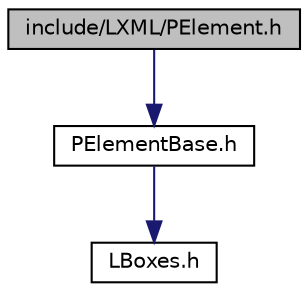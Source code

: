 digraph G
{
  edge [fontname="Helvetica",fontsize="10",labelfontname="Helvetica",labelfontsize="10"];
  node [fontname="Helvetica",fontsize="10",shape=record];
  Node1 [label="include/LXML/PElement.h",height=0.2,width=0.4,color="black", fillcolor="grey75", style="filled" fontcolor="black"];
  Node1 -> Node2 [color="midnightblue",fontsize="10",style="solid",fontname="Helvetica"];
  Node2 [label="PElementBase.h",height=0.2,width=0.4,color="black", fillcolor="white", style="filled",URL="$_p_element_base_8h.html"];
  Node2 -> Node3 [color="midnightblue",fontsize="10",style="solid",fontname="Helvetica"];
  Node3 [label="LBoxes.h",height=0.2,width=0.4,color="black", fillcolor="white", style="filled",URL="$_l_boxes_8h.html"];
}
